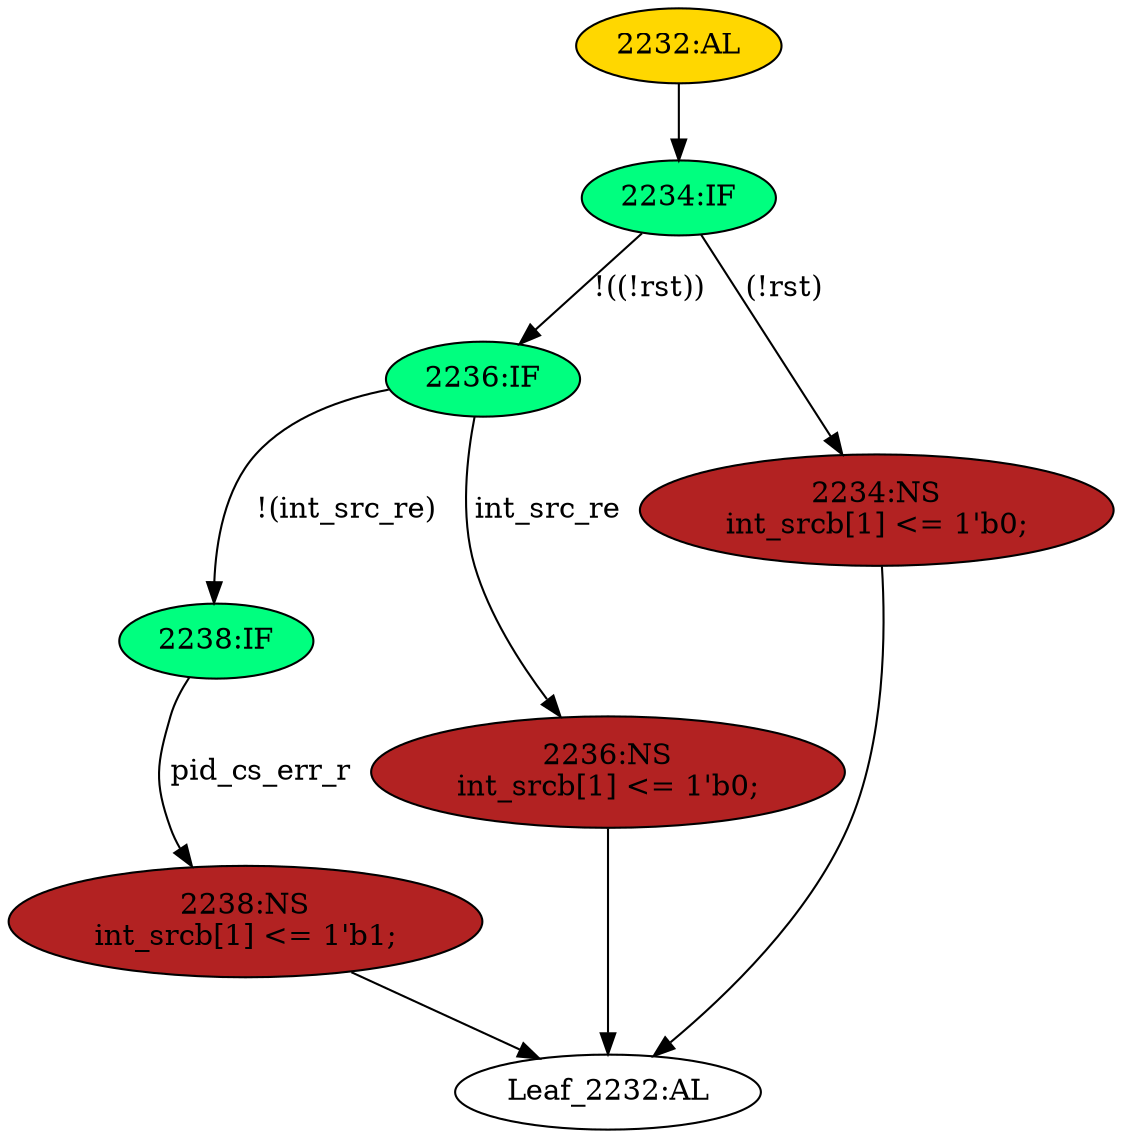 strict digraph "" {
	node [label="\N"];
	"2238:IF"	 [ast="<pyverilog.vparser.ast.IfStatement object at 0x7f0a38dc9990>",
		fillcolor=springgreen,
		label="2238:IF",
		statements="[]",
		style=filled,
		typ=IfStatement];
	"2238:NS"	 [ast="<pyverilog.vparser.ast.NonblockingSubstitution object at 0x7f0a38dc99d0>",
		fillcolor=firebrick,
		label="2238:NS
int_srcb[1] <= 1'b1;",
		statements="[<pyverilog.vparser.ast.NonblockingSubstitution object at 0x7f0a38dc99d0>]",
		style=filled,
		typ=NonblockingSubstitution];
	"2238:IF" -> "2238:NS"	 [cond="['pid_cs_err_r']",
		label=pid_cs_err_r,
		lineno=2238];
	"Leaf_2232:AL"	 [def_var="['int_srcb']",
		label="Leaf_2232:AL"];
	"2238:NS" -> "Leaf_2232:AL"	 [cond="[]",
		lineno=None];
	"2236:IF"	 [ast="<pyverilog.vparser.ast.IfStatement object at 0x7f0a38dc9d90>",
		fillcolor=springgreen,
		label="2236:IF",
		statements="[]",
		style=filled,
		typ=IfStatement];
	"2236:IF" -> "2238:IF"	 [cond="['int_src_re']",
		label="!(int_src_re)",
		lineno=2236];
	"2236:NS"	 [ast="<pyverilog.vparser.ast.NonblockingSubstitution object at 0x7f0a38dc9dd0>",
		fillcolor=firebrick,
		label="2236:NS
int_srcb[1] <= 1'b0;",
		statements="[<pyverilog.vparser.ast.NonblockingSubstitution object at 0x7f0a38dc9dd0>]",
		style=filled,
		typ=NonblockingSubstitution];
	"2236:IF" -> "2236:NS"	 [cond="['int_src_re']",
		label=int_src_re,
		lineno=2236];
	"2232:AL"	 [ast="<pyverilog.vparser.ast.Always object at 0x7f0a38dc9c50>",
		clk_sens=False,
		fillcolor=gold,
		label="2232:AL",
		sens="['wclk']",
		statements="[]",
		style=filled,
		typ=Always,
		use_var="['rst', 'int_src_re', 'pid_cs_err_r']"];
	"2234:IF"	 [ast="<pyverilog.vparser.ast.IfStatement object at 0x7f0a38dc9d50>",
		fillcolor=springgreen,
		label="2234:IF",
		statements="[]",
		style=filled,
		typ=IfStatement];
	"2232:AL" -> "2234:IF"	 [cond="[]",
		lineno=None];
	"2234:NS"	 [ast="<pyverilog.vparser.ast.NonblockingSubstitution object at 0x7f0a38dc9fd0>",
		fillcolor=firebrick,
		label="2234:NS
int_srcb[1] <= 1'b0;",
		statements="[<pyverilog.vparser.ast.NonblockingSubstitution object at 0x7f0a38dc9fd0>]",
		style=filled,
		typ=NonblockingSubstitution];
	"2234:NS" -> "Leaf_2232:AL"	 [cond="[]",
		lineno=None];
	"2236:NS" -> "Leaf_2232:AL"	 [cond="[]",
		lineno=None];
	"2234:IF" -> "2236:IF"	 [cond="['rst']",
		label="!((!rst))",
		lineno=2234];
	"2234:IF" -> "2234:NS"	 [cond="['rst']",
		label="(!rst)",
		lineno=2234];
}
